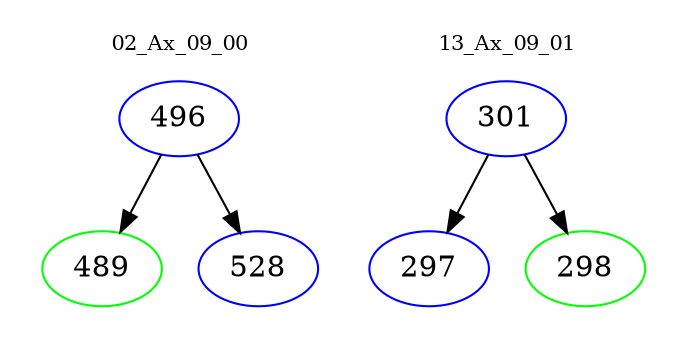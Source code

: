 digraph{
subgraph cluster_0 {
color = white
label = "02_Ax_09_00";
fontsize=10;
T0_496 [label="496", color="blue"]
T0_496 -> T0_489 [color="black"]
T0_489 [label="489", color="green"]
T0_496 -> T0_528 [color="black"]
T0_528 [label="528", color="blue"]
}
subgraph cluster_1 {
color = white
label = "13_Ax_09_01";
fontsize=10;
T1_301 [label="301", color="blue"]
T1_301 -> T1_297 [color="black"]
T1_297 [label="297", color="blue"]
T1_301 -> T1_298 [color="black"]
T1_298 [label="298", color="green"]
}
}
